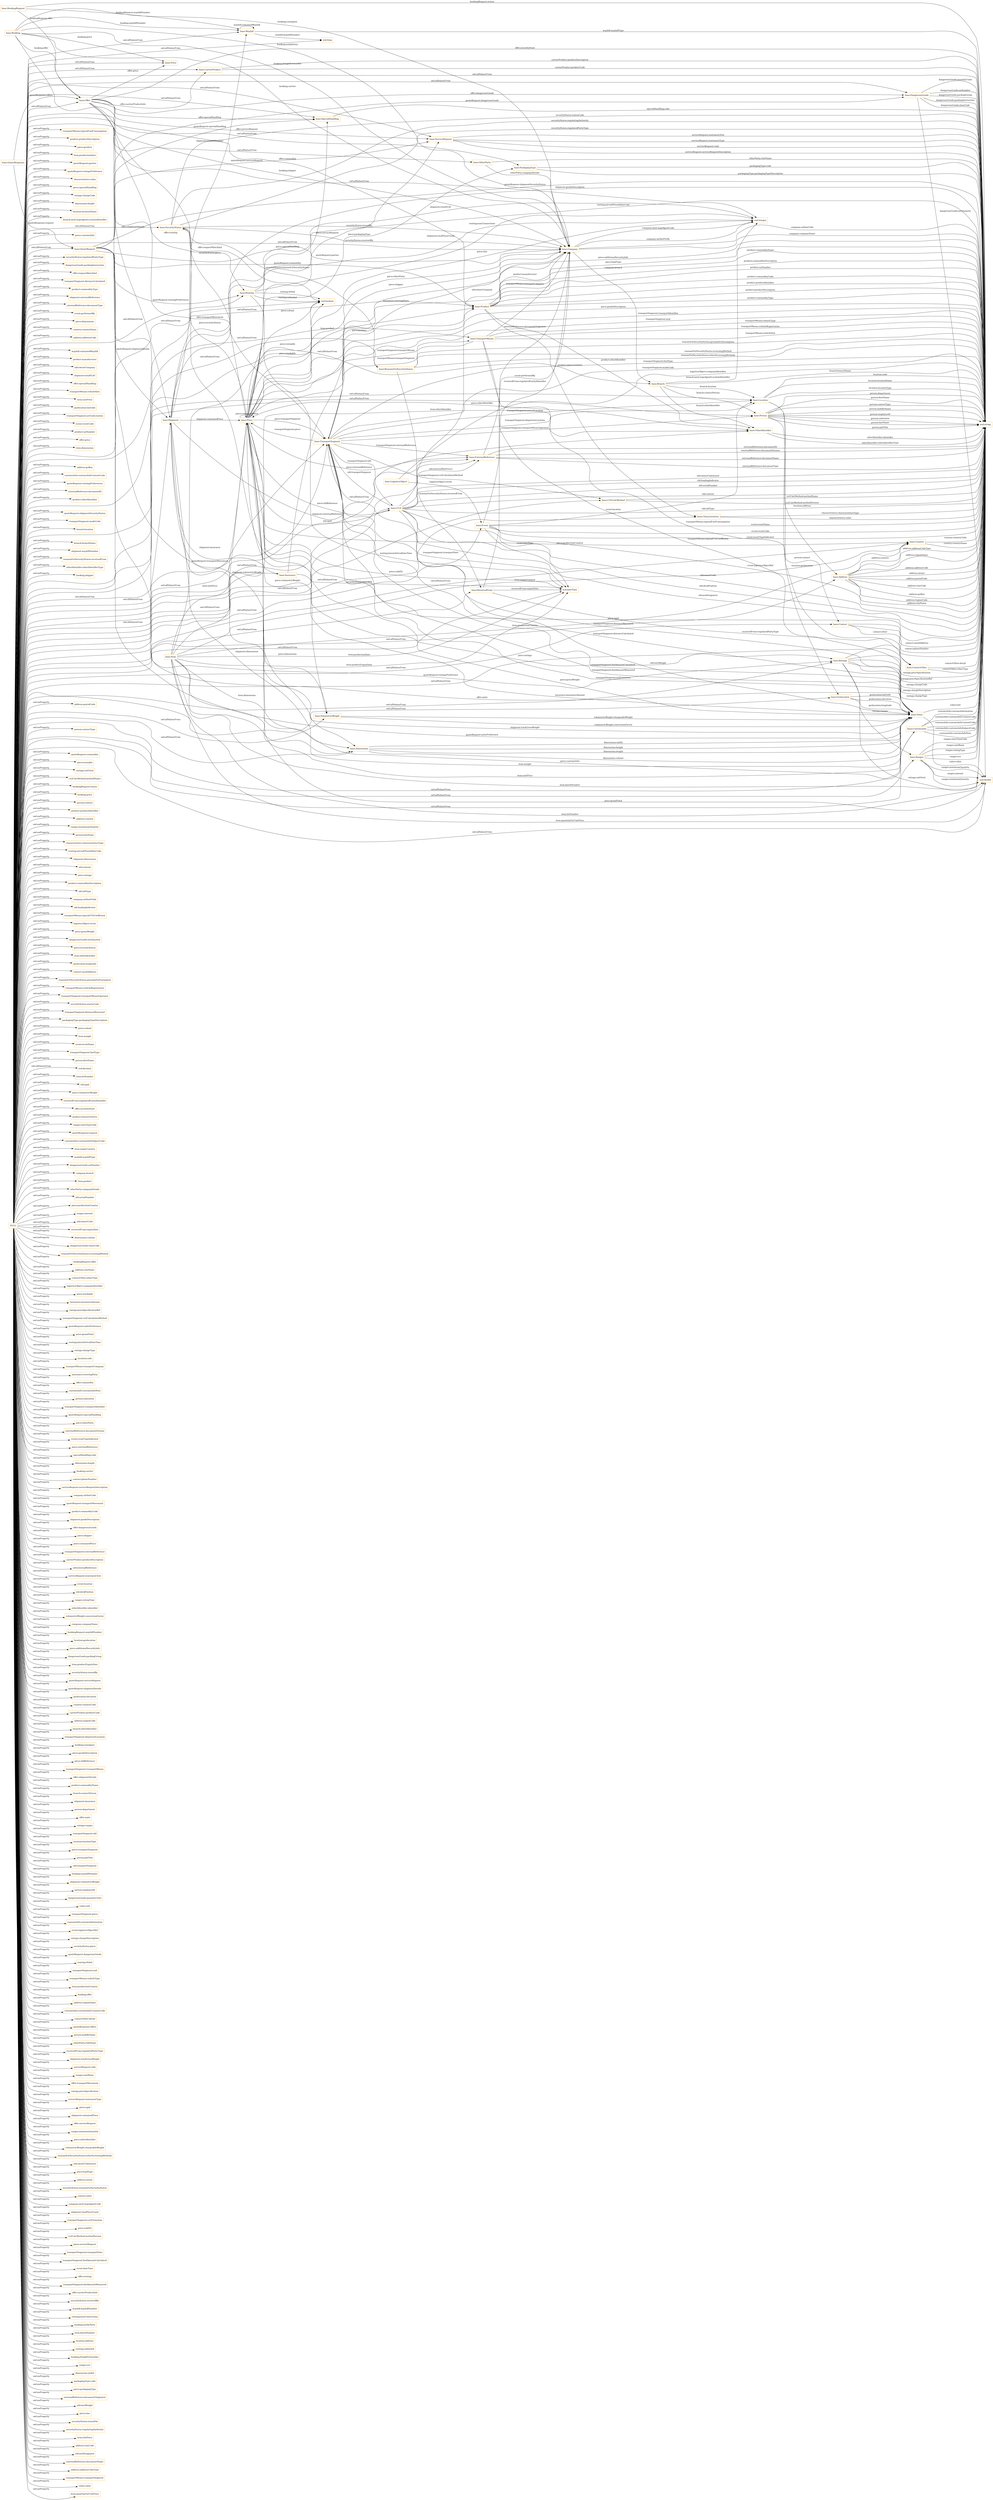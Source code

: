 digraph ar2dtool_diagram { 
rankdir=LR;
size="1501"
node [shape = rectangle, color="orange"]; "base:Waybill" "base:Value" "base:ContactOther" "base:Event" "base:SecurityStatus" "base:TransportMeans" "base:LogisticsObject" "base:QuoteResponse" "base:Dimensions" "base:TransportSegment" "base:Item" "base:PackagingType" "base:Contact" "base:Country" "base:Branch" "base:ExternalReference" "base:CarrierProduct" "base:QuoteRequest" "base:ReasonsForSecurityStatus" "base:CustomsInfo" "base:Routing" "base:Shipment" "base:ServiceRequest" "base:CO2CalcMethod" "base:Offer" "base:Piece" "base:Location" "base:Company" "base:ReceivedFrom" "base:OtherParty" "base:Product" "base:OtherIdentifier" "base:Booking" "base:Characteristics" "base:ULD" "base:Insurance" "base:Person" "base:VolumetricWeight" "base:DangerousGoods" "base:BookingRequest" "base:Ranges" "base:Address" "base:Price" "base:Ratings" "base:SpecialHandling" "base:Geolocation" ; /*classes style*/
	"NULL" -> "base:ContactOther" [ label = "owl:allValuesFrom" ];
	"NULL" -> "quoteRequest:commodity" [ label = "owl:onProperty" ];
	"NULL" -> "piece:turnable" [ label = "owl:onProperty" ];
	"NULL" -> "base:Person" [ label = "owl:allValuesFrom" ];
	"NULL" -> "ratings:subTotal" [ label = "owl:onProperty" ];
	"NULL" -> "co2CalcMethod:methodName" [ label = "owl:onProperty" ];
	"NULL" -> "bookingRequest:status" [ label = "owl:onProperty" ];
	"NULL" -> "base:SecurityStatus" [ label = "owl:allValuesFrom" ];
	"NULL" -> "booking:price" [ label = "owl:onProperty" ];
	"NULL" -> "person:contact" [ label = "owl:onProperty" ];
	"NULL" -> "product:productIdentifier" [ label = "owl:onProperty" ];
	"NULL" -> "address:country" [ label = "owl:onProperty" ];
	"NULL" -> "ranges:maximumQuantity" [ label = "owl:onProperty" ];
	"NULL" -> "person:lastName" [ label = "owl:onProperty" ];
	"NULL" -> "characteristics:characteristicsType" [ label = "owl:onProperty" ];
	"NULL" -> "routing:aircraftPossibilityCode" [ label = "owl:onProperty" ];
	"NULL" -> "shipment:dimensions" [ label = "owl:onProperty" ];
	"NULL" -> "uld:contour" [ label = "owl:onProperty" ];
	"NULL" -> "price:ratings" [ label = "owl:onProperty" ];
	"NULL" -> "product:commodityDescription" [ label = "owl:onProperty" ];
	"NULL" -> "uld:uldType" [ label = "owl:onProperty" ];
	"NULL" -> "company:airlinePrefix" [ label = "owl:onProperty" ];
	"NULL" -> "uld:loadingIndicator" [ label = "owl:onProperty" ];
	"NULL" -> "transportMeans:typicalCO2Coefficient" [ label = "owl:onProperty" ];
	"NULL" -> "logisticsObject:event" [ label = "owl:onProperty" ];
	"NULL" -> "piece:grossWeight" [ label = "owl:onProperty" ];
	"NULL" -> "base:Product" [ label = "owl:allValuesFrom" ];
	"NULL" -> "dangerousGoods:netQuantity" [ label = "owl:onProperty" ];
	"NULL" -> "piece:securityStatus" [ label = "owl:onProperty" ];
	"NULL" -> "item:otherIdentifier" [ label = "owl:onProperty" ];
	"NULL" -> "geolocation:longitude" [ label = "owl:onProperty" ];
	"NULL" -> "contact:emailAddress" [ label = "owl:onProperty" ];
	"NULL" -> "reasonsForSecurityStatus:groundsForExemption" [ label = "owl:onProperty" ];
	"NULL" -> "base:Characteristics" [ label = "owl:allValuesFrom" ];
	"NULL" -> "transportMeans:vehicleRegistration" [ label = "owl:onProperty" ];
	"NULL" -> "base:Piece" [ label = "owl:allValuesFrom" ];
	"NULL" -> "transportSegment:transportMeansOperator" [ label = "owl:onProperty" ];
	"NULL" -> "securityStatus:statusCode" [ label = "owl:onProperty" ];
	"NULL" -> "transportSegment:distanceMeasured" [ label = "owl:onProperty" ];
	"NULL" -> "packagingType:packagingTypeDescription" [ label = "owl:onProperty" ];
	"NULL" -> "piece:coload" [ label = "owl:onProperty" ];
	"NULL" -> "item:weight" [ label = "owl:onProperty" ];
	"NULL" -> "event:eventName" [ label = "owl:onProperty" ];
	"NULL" -> "transportSegment:fuelType" [ label = "owl:onProperty" ];
	"NULL" -> "person:firstName" [ label = "owl:onProperty" ];
	"NULL" -> "xsd:decimal" [ label = "owl:allValuesFrom" ];
	"NULL" -> "item:lotNumber" [ label = "owl:onProperty" ];
	"NULL" -> "base:Event" [ label = "owl:allValuesFrom" ];
	"NULL" -> "uld:upid" [ label = "owl:onProperty" ];
	"NULL" -> "piece:volumetricWeight" [ label = "owl:onProperty" ];
	"NULL" -> "receivedFrom:regulatedEntityIdentifier" [ label = "owl:onProperty" ];
	"NULL" -> "offer:securityState" [ label = "owl:onProperty" ];
	"NULL" -> "product:characteristics" [ label = "owl:onProperty" ];
	"NULL" -> "ranges:rateClassCode" [ label = "owl:onProperty" ];
	"NULL" -> "quoteResponse:request" [ label = "owl:onProperty" ];
	"NULL" -> "customsInfo:customsInfoSubjectCode" [ label = "owl:onProperty" ];
	"NULL" -> "item:targetCountry" [ label = "owl:onProperty" ];
	"NULL" -> "waybill:waybillType" [ label = "owl:onProperty" ];
	"NULL" -> "base:CO2CalcMethod" [ label = "owl:allValuesFrom" ];
	"NULL" -> "dangerousGoods:unNumber" [ label = "owl:onProperty" ];
	"NULL" -> "company:branch" [ label = "owl:onProperty" ];
	"NULL" -> "base:Waybill" [ label = "owl:allValuesFrom" ];
	"NULL" -> "xsd:boolean" [ label = "owl:allValuesFrom" ];
	"NULL" -> "item:product" [ label = "owl:onProperty" ];
	"NULL" -> "base:Country" [ label = "owl:allValuesFrom" ];
	"NULL" -> "base:VolumetricWeight" [ label = "owl:allValuesFrom" ];
	"NULL" -> "otherParty:companyDetails" [ label = "owl:onProperty" ];
	"NULL" -> "uld:serialNumber" [ label = "owl:onProperty" ];
	"NULL" -> "piece:productionCountry" [ label = "owl:onProperty" ];
	"NULL" -> "ranges:amount" [ label = "owl:onProperty" ];
	"NULL" -> "uld:ownerCode" [ label = "owl:onProperty" ];
	"NULL" -> "receivedFrom:expiryDate" [ label = "owl:onProperty" ];
	"NULL" -> "dimensions:volume" [ label = "owl:onProperty" ];
	"NULL" -> "dangerousGoods:classCode" [ label = "owl:onProperty" ];
	"NULL" -> "base:Contact" [ label = "owl:allValuesFrom" ];
	"NULL" -> "reasonsForSecurityStatus:screeningMethod" [ label = "owl:onProperty" ];
	"NULL" -> "bookingRequest:offer" [ label = "owl:onProperty" ];
	"NULL" -> "address:cityName" [ label = "owl:onProperty" ];
	"NULL" -> "contactOther:otherType" [ label = "owl:onProperty" ];
	"NULL" -> "base:QuoteRequest" [ label = "owl:allValuesFrom" ];
	"NULL" -> "logisticsObject:companyIdentifier" [ label = "owl:onProperty" ];
	"NULL" -> "piece:stackable" [ label = "owl:onProperty" ];
	"NULL" -> "insurance:insuranceAmount" [ label = "owl:onProperty" ];
	"NULL" -> "ratings:priceSpecificationRef" [ label = "owl:onProperty" ];
	"NULL" -> "base:Geolocation" [ label = "owl:allValuesFrom" ];
	"NULL" -> "transportSegment:co2CalculationMethod" [ label = "owl:onProperty" ];
	"NULL" -> "xsd:double" [ label = "owl:allValuesFrom" ];
	"NULL" -> "quoteRequest:unitsPreference" [ label = "owl:onProperty" ];
	"NULL" -> "base:Address" [ label = "owl:allValuesFrom" ];
	"NULL" -> "price:grandTotal" [ label = "owl:onProperty" ];
	"NULL" -> "routing:latestArrivalDateTime" [ label = "owl:onProperty" ];
	"NULL" -> "ratings:chargeType" [ label = "owl:onProperty" ];
	"NULL" -> "location:code" [ label = "owl:onProperty" ];
	"NULL" -> "transportMeans:transportCompany" [ label = "owl:onProperty" ];
	"NULL" -> "insurance:coveringParty" [ label = "owl:onProperty" ];
	"NULL" -> "offer:commodity" [ label = "owl:onProperty" ];
	"NULL" -> "customsInfo:customsInfoNote" [ label = "owl:onProperty" ];
	"NULL" -> "person:salutation" [ label = "owl:onProperty" ];
	"NULL" -> "transportSegment:transportIdentifier" [ label = "owl:onProperty" ];
	"NULL" -> "quoteRequest:specialHandling" [ label = "owl:onProperty" ];
	"NULL" -> "base:ULD" [ label = "owl:allValuesFrom" ];
	"NULL" -> "piece:otherParty" [ label = "owl:onProperty" ];
	"NULL" -> "externalReference:documentVersion" [ label = "owl:onProperty" ];
	"NULL" -> "event:eventTypeIndicator" [ label = "owl:onProperty" ];
	"NULL" -> "piece:externalReference" [ label = "owl:onProperty" ];
	"NULL" -> "specialHandling:code" [ label = "owl:onProperty" ];
	"NULL" -> "dimensions:length" [ label = "owl:onProperty" ];
	"NULL" -> "base:OtherIdentifier" [ label = "owl:allValuesFrom" ];
	"NULL" -> "booking:carrier" [ label = "owl:onProperty" ];
	"NULL" -> "contact:phoneNumber" [ label = "owl:onProperty" ];
	"NULL" -> "serviceRequest:serviceRequestDescription" [ label = "owl:onProperty" ];
	"NULL" -> "company:airlineCode" [ label = "owl:onProperty" ];
	"NULL" -> "quoteRequest:transportMovement" [ label = "owl:onProperty" ];
	"NULL" -> "product:commodityCode" [ label = "owl:onProperty" ];
	"NULL" -> "shipment:goodsDescription" [ label = "owl:onProperty" ];
	"NULL" -> "offer:dangerousGoods" [ label = "owl:onProperty" ];
	"NULL" -> "piece:shipper" [ label = "owl:onProperty" ];
	"NULL" -> "piece:containedPiece" [ label = "owl:onProperty" ];
	"NULL" -> "transportSegment:externalReference" [ label = "owl:onProperty" ];
	"NULL" -> "carrierProduct:productDescription" [ label = "owl:onProperty" ];
	"NULL" -> "uld:externalReference" [ label = "owl:onProperty" ];
	"NULL" -> "serviceRequest:statementText" [ label = "owl:onProperty" ];
	"NULL" -> "event:location" [ label = "owl:onProperty" ];
	"NULL" -> "uld:deckPosition" [ label = "owl:onProperty" ];
	"NULL" -> "ranges:ratingType" [ label = "owl:onProperty" ];
	"NULL" -> "otherIdentifier:identifier" [ label = "owl:onProperty" ];
	"NULL" -> "base:TransportMeans" [ label = "owl:allValuesFrom" ];
	"NULL" -> "volumetricWeight:conversionFactor" [ label = "owl:onProperty" ];
	"NULL" -> "company:companyName" [ label = "owl:onProperty" ];
	"NULL" -> "bookingRequest:waybillNumber" [ label = "owl:onProperty" ];
	"NULL" -> "location:geolocation" [ label = "owl:onProperty" ];
	"NULL" -> "base:SpecialHandling" [ label = "owl:allValuesFrom" ];
	"NULL" -> "piece:additionalSecurityInfo" [ label = "owl:onProperty" ];
	"NULL" -> "dangerousGoods:packingGroup" [ label = "owl:onProperty" ];
	"NULL" -> "item:productExpiryDate" [ label = "owl:onProperty" ];
	"NULL" -> "securityStatus:issuedBy" [ label = "owl:onProperty" ];
	"NULL" -> "base:ServiceRequest" [ label = "owl:allValuesFrom" ];
	"NULL" -> "quoteRequest:serviceRequest" [ label = "owl:onProperty" ];
	"NULL" -> "quoteRequest:shipmentDetails" [ label = "owl:onProperty" ];
	"NULL" -> "geolocation:elevation" [ label = "owl:onProperty" ];
	"NULL" -> "country:countryCode" [ label = "owl:onProperty" ];
	"NULL" -> "carrierProduct:productCode" [ label = "owl:onProperty" ];
	"NULL" -> "address:regionCode" [ label = "owl:onProperty" ];
	"NULL" -> "branch:otherIdentifier" [ label = "owl:onProperty" ];
	"NULL" -> "transportSegment:departureLocation" [ label = "owl:onProperty" ];
	"NULL" -> "booking:consignee" [ label = "owl:onProperty" ];
	"NULL" -> "piece:goodsDescription" [ label = "owl:onProperty" ];
	"NULL" -> "piece:uldReference" [ label = "owl:onProperty" ];
	"NULL" -> "transportSegment:transportMeans" [ label = "owl:onProperty" ];
	"NULL" -> "offer:shipmentDetails" [ label = "owl:onProperty" ];
	"NULL" -> "product:commodityName" [ label = "owl:onProperty" ];
	"NULL" -> "branch:contactPerson" [ label = "owl:onProperty" ];
	"NULL" -> "shipment:insurance" [ label = "owl:onProperty" ];
	"NULL" -> "person:department" [ label = "owl:onProperty" ];
	"NULL" -> "offer:units" [ label = "owl:onProperty" ];
	"NULL" -> "base:ExternalReference" [ label = "owl:allValuesFrom" ];
	"NULL" -> "ratings:ranges" [ label = "owl:onProperty" ];
	"NULL" -> "transportSegment:uld" [ label = "owl:onProperty" ];
	"NULL" -> "base:Ranges" [ label = "owl:allValuesFrom" ];
	"NULL" -> "location:locationType" [ label = "owl:onProperty" ];
	"NULL" -> "piece:transportSegment" [ label = "owl:onProperty" ];
	"NULL" -> "person:jobTitle" [ label = "owl:onProperty" ];
	"NULL" -> "uld:transportSegment" [ label = "owl:onProperty" ];
	"NULL" -> "base:Branch" [ label = "owl:allValuesFrom" ];
	"NULL" -> "booking:waybillNumber" [ label = "owl:onProperty" ];
	"NULL" -> "shipment:volumetricWeight" [ label = "owl:onProperty" ];
	"NULL" -> "person:employeeId" [ label = "owl:onProperty" ];
	"NULL" -> "dangerousGoods:quantityUnits" [ label = "owl:onProperty" ];
	"NULL" -> "value:unit" [ label = "owl:onProperty" ];
	"NULL" -> "transportSegment:piece" [ label = "owl:onProperty" ];
	"NULL" -> "customsInfo:customsInformation" [ label = "owl:onProperty" ];
	"NULL" -> "event:logisticsObjectRef" [ label = "owl:onProperty" ];
	"NULL" -> "ratings:chargeDescription" [ label = "owl:onProperty" ];
	"NULL" -> "base:Dimensions" [ label = "owl:allValuesFrom" ];
	"NULL" -> "securityStatus:piece" [ label = "owl:onProperty" ];
	"NULL" -> "quoteRequest:dangerousGoods" [ label = "owl:onProperty" ];
	"NULL" -> "routing:rfsInd" [ label = "owl:onProperty" ];
	"NULL" -> "base:CustomsInfo" [ label = "owl:allValuesFrom" ];
	"NULL" -> "transportSegment:seal" [ label = "owl:onProperty" ];
	"NULL" -> "transportMeans:vehicleType" [ label = "owl:onProperty" ];
	"NULL" -> "item:productionCountry" [ label = "owl:onProperty" ];
	"NULL" -> "booking:offer" [ label = "owl:onProperty" ];
	"NULL" -> "base:Price" [ label = "owl:allValuesFrom" ];
	"NULL" -> "address:regionName" [ label = "owl:onProperty" ];
	"NULL" -> "customsInfo:customsInfoCountryCode" [ label = "owl:onProperty" ];
	"NULL" -> "contactOther:detail" [ label = "owl:onProperty" ];
	"NULL" -> "quoteResponse:offers" [ label = "owl:onProperty" ];
	"NULL" -> "person:middleName" [ label = "owl:onProperty" ];
	"NULL" -> "otherParty:roleName" [ label = "owl:onProperty" ];
	"NULL" -> "receivedFrom:regulatedPartyType" [ label = "owl:onProperty" ];
	"NULL" -> "shipment:totalGrossWeight" [ label = "owl:onProperty" ];
	"NULL" -> "serviceRequest:code" [ label = "owl:onProperty" ];
	"NULL" -> "ranges:unitBasis" [ label = "owl:onProperty" ];
	"NULL" -> "offer:transportMovement" [ label = "owl:onProperty" ];
	"NULL" -> "base:DangerousGoods" [ label = "owl:allValuesFrom" ];
	"NULL" -> "ratings:priceSpecification" [ label = "owl:onProperty" ];
	"NULL" -> "serviceRequest:statementType" [ label = "owl:onProperty" ];
	"NULL" -> "piece:upid" [ label = "owl:onProperty" ];
	"NULL" -> "shipment:containedPiece" [ label = "owl:onProperty" ];
	"NULL" -> "offer:serviceRequest" [ label = "owl:onProperty" ];
	"NULL" -> "ranges:minimumQuantity" [ label = "owl:onProperty" ];
	"NULL" -> "piece:otherIdentifier" [ label = "owl:onProperty" ];
	"NULL" -> "volumetricWeight:chargeableWeight" [ label = "owl:onProperty" ];
	"NULL" -> "reasonsForSecurityStatus:otherScreeningMethods" [ label = "owl:onProperty" ];
	"NULL" -> "uld:ownerCodeIssuer" [ label = "owl:onProperty" ];
	"NULL" -> "piece:loadType" [ label = "owl:onProperty" ];
	"NULL" -> "address:street" [ label = "owl:onProperty" ];
	"NULL" -> "securityStatus:reasonsForSecurityStatus" [ label = "owl:onProperty" ];
	"NULL" -> "contact:other" [ label = "owl:onProperty" ];
	"NULL" -> "company:iataCargoAgentCode" [ label = "owl:onProperty" ];
	"NULL" -> "shipment:totalPieceCount" [ label = "owl:onProperty" ];
	"NULL" -> "transportSegment:co2Emissions" [ label = "owl:onProperty" ];
	"NULL" -> "base:ReceivedFrom" [ label = "owl:allValuesFrom" ];
	"NULL" -> "base:TransportSegment" [ label = "owl:allValuesFrom" ];
	"NULL" -> "price:validTo" [ label = "owl:onProperty" ];
	"NULL" -> "co2CalcMethod:methodVersion" [ label = "owl:onProperty" ];
	"NULL" -> "base:OtherParty" [ label = "owl:allValuesFrom" ];
	"NULL" -> "piece:serviceRequest" [ label = "owl:onProperty" ];
	"NULL" -> "transportSegment:transportDate" [ label = "owl:onProperty" ];
	"NULL" -> "base:Routing" [ label = "owl:allValuesFrom" ];
	"NULL" -> "transportSegment:fuelAmountCalculated" [ label = "owl:onProperty" ];
	"NULL" -> "event:dateTime" [ label = "owl:onProperty" ];
	"NULL" -> "offer:routing" [ label = "owl:onProperty" ];
	"NULL" -> "transportSegment:fuelAmountMeasured" [ label = "owl:onProperty" ];
	"NULL" -> "offer:carrierProductInfo" [ label = "owl:onProperty" ];
	"NULL" -> "securityStatus:receivedBy" [ label = "owl:onProperty" ];
	"NULL" -> "waybill:waybillNumber" [ label = "owl:onProperty" ];
	"NULL" -> "xsd:integer" [ label = "owl:allValuesFrom" ];
	"NULL" -> "routing:maxConnections" [ label = "owl:onProperty" ];
	"NULL" -> "booking:notifyParty" [ label = "owl:onProperty" ];
	"NULL" -> "item:batchNumber" [ label = "owl:onProperty" ];
	"NULL" -> "location:address" [ label = "owl:onProperty" ];
	"NULL" -> "routing:onlineInd" [ label = "owl:onProperty" ];
	"NULL" -> "booking:freightForwarder" [ label = "owl:onProperty" ];
	"NULL" -> "ranges:scr" [ label = "owl:onProperty" ];
	"NULL" -> "dimensions:width" [ label = "owl:onProperty" ];
	"NULL" -> "packagingType:code" [ label = "owl:onProperty" ];
	"NULL" -> "piece:packagingType" [ label = "owl:onProperty" ];
	"NULL" -> "externalReference:documentOriginator" [ label = "owl:onProperty" ];
	"NULL" -> "uld:tareWeight" [ label = "owl:onProperty" ];
	"NULL" -> "piece:slac" [ label = "owl:onProperty" ];
	"NULL" -> "securityStatus:issuedOn" [ label = "owl:onProperty" ];
	"NULL" -> "securityStatus:regulatingAuthority" [ label = "owl:onProperty" ];
	"NULL" -> "item:isInPiece" [ label = "owl:onProperty" ];
	"NULL" -> "address:cityCode" [ label = "owl:onProperty" ];
	"NULL" -> "base:Location" [ label = "owl:allValuesFrom" ];
	"NULL" -> "xsd:dateTime" [ label = "owl:allValuesFrom" ];
	"NULL" -> "uld:ataDesignator" [ label = "owl:onProperty" ];
	"NULL" -> "externalReference:documentName" [ label = "owl:onProperty" ];
	"NULL" -> "address:addressCodeType" [ label = "owl:onProperty" ];
	"NULL" -> "transportMeans:transportSegment" [ label = "owl:onProperty" ];
	"NULL" -> "base:Insurance" [ label = "owl:allValuesFrom" ];
	"NULL" -> "base:Shipment" [ label = "owl:allValuesFrom" ];
	"NULL" -> "value:value" [ label = "owl:onProperty" ];
	"NULL" -> "item:quantityForUnitPrice" [ label = "owl:onProperty" ];
	"NULL" -> "transportMeans:typicalFuelConsumption" [ label = "owl:onProperty" ];
	"NULL" -> "product:productDescription" [ label = "owl:onProperty" ];
	"NULL" -> "piece:product" [ label = "owl:onProperty" ];
	"NULL" -> "item:productionDate" [ label = "owl:onProperty" ];
	"NULL" -> "quoteRequest:parties" [ label = "owl:onProperty" ];
	"NULL" -> "base:ReasonsForSecurityStatus" [ label = "owl:allValuesFrom" ];
	"NULL" -> "quoteRequest:ratingsPreference" [ label = "owl:onProperty" ];
	"NULL" -> "characteristics:value" [ label = "owl:onProperty" ];
	"NULL" -> "piece:specialHandling" [ label = "owl:onProperty" ];
	"NULL" -> "ratings:chargeCode" [ label = "owl:onProperty" ];
	"NULL" -> "dimensions:height" [ label = "owl:onProperty" ];
	"NULL" -> "location:locationName" [ label = "owl:onProperty" ];
	"NULL" -> "branch:iataCargoAgentLocationIdentifier" [ label = "owl:onProperty" ];
	"NULL" -> "piece:customsInfo" [ label = "owl:onProperty" ];
	"NULL" -> "securityStatus:regulatedPartyType" [ label = "owl:onProperty" ];
	"NULL" -> "dangerousGoods:packingInstruction" [ label = "owl:onProperty" ];
	"NULL" -> "offer:requestMatchInd" [ label = "owl:onProperty" ];
	"NULL" -> "transportSegment:distanceCalculated" [ label = "owl:onProperty" ];
	"NULL" -> "product:commodityType" [ label = "owl:onProperty" ];
	"NULL" -> "shipment:externalReference" [ label = "owl:onProperty" ];
	"NULL" -> "externalReference:documentType" [ label = "owl:onProperty" ];
	"NULL" -> "event:performedBy" [ label = "owl:onProperty" ];
	"NULL" -> "piece:dimensions" [ label = "owl:onProperty" ];
	"NULL" -> "country:countryName" [ label = "owl:onProperty" ];
	"NULL" -> "address:addressCode" [ label = "owl:onProperty" ];
	"NULL" -> "waybill:containedWaybill" [ label = "owl:onProperty" ];
	"NULL" -> "product:manufacturer" [ label = "owl:onProperty" ];
	"NULL" -> "uld:ownerCompany" [ label = "owl:onProperty" ];
	"NULL" -> "shipment:totalSLAC" [ label = "owl:onProperty" ];
	"NULL" -> "offer:specialHandling" [ label = "owl:onProperty" ];
	"NULL" -> "transportMeans:vehicleSize" [ label = "owl:onProperty" ];
	"NULL" -> "item:unitPrice" [ label = "owl:onProperty" ];
	"NULL" -> "base:PackagingType" [ label = "owl:allValuesFrom" ];
	"NULL" -> "base:Company" [ label = "owl:allValuesFrom" ];
	"NULL" -> "geolocation:latitude" [ label = "owl:onProperty" ];
	"NULL" -> "transportSegment:arrivalLocation" [ label = "owl:onProperty" ];
	"NULL" -> "event:eventCode" [ label = "owl:onProperty" ];
	"NULL" -> "product:unNumber" [ label = "owl:onProperty" ];
	"NULL" -> "offer:price" [ label = "owl:onProperty" ];
	"NULL" -> "base:Value" [ label = "owl:allValuesFrom" ];
	"NULL" -> "item:dimensions" [ label = "owl:onProperty" ];
	"NULL" -> "address:poBox" [ label = "owl:onProperty" ];
	"NULL" -> "xsd:long" [ label = "owl:allValuesFrom" ];
	"NULL" -> "branch:location" [ label = "owl:onProperty" ];
	"NULL" -> "base:Offer" [ label = "owl:allValuesFrom" ];
	"NULL" -> "customsInfo:customsInfoContentCode" [ label = "owl:onProperty" ];
	"NULL" -> "quoteRequest:routingPreferences" [ label = "owl:onProperty" ];
	"NULL" -> "externalReference:documentID" [ label = "owl:onProperty" ];
	"NULL" -> "base:Ratings" [ label = "owl:allValuesFrom" ];
	"NULL" -> "product:otherIdentifier" [ label = "owl:onProperty" ];
	"NULL" -> "xsd:string" [ label = "owl:allValuesFrom" ];
	"NULL" -> "quoteRequest:shipmentSecurityStatus" [ label = "owl:onProperty" ];
	"NULL" -> "transportSegment:modeCode" [ label = "owl:onProperty" ];
	"NULL" -> "branch:branchName" [ label = "owl:onProperty" ];
	"NULL" -> "shipment:waybillNumber" [ label = "owl:onProperty" ];
	"NULL" -> "reasonsForSecurityStatus:receivedFrom" [ label = "owl:onProperty" ];
	"NULL" -> "otherIdentifier:otherIdentifierType" [ label = "owl:onProperty" ];
	"NULL" -> "base:CarrierProduct" [ label = "owl:allValuesFrom" ];
	"NULL" -> "booking:shipper" [ label = "owl:onProperty" ];
	"NULL" -> "address:postalCode" [ label = "owl:onProperty" ];
	"NULL" -> "person:contactType" [ label = "owl:onProperty" ];
	"base:ExternalReference" -> "xsd:string" [ label = "externalReference:documentType" ];
	"base:Location" -> "base:Address" [ label = "location:address" ];
	"base:Item" -> "xsd:string" [ label = "item:batchNumber" ];
	"base:Dimensions" -> "base:Value" [ label = "dimensions:length" ];
	"base:Booking" -> "base:Price" [ label = "booking:price" ];
	"base:QuoteRequest" -> "base:SpecialHandling" [ label = "quoteRequest:specialHandling" ];
	"base:SecurityStatus" -> "base:Company" [ label = "securityStatus:issuedBy" ];
	"base:PackagingType" -> "xsd:string" [ label = "packagingType:code" ];
	"base:Event" -> "base:Location" [ label = "event:location" ];
	"base:Event" -> "xsd:string" [ label = "event:eventCode" ];
	"base:Offer" -> "base:Value" [ label = "offer:units" ];
	"base:QuoteRequest" -> "base:DangerousGoods" [ label = "quoteRequest:dangerousGoods" ];
	"base:Piece" -> "base:Country" [ label = "piece:productionCountry" ];
	"base:QuoteRequest" -> "base:Product" [ label = "quoteRequest:commodity" ];
	"base:Offer" -> "base:Routing" [ label = "offer:routing" ];
	"base:Routing" -> "xsd:boolean" [ label = "routing:onlineInd" ];
	"base:Address" -> "xsd:string" [ label = "address:regionName" ];
	"base:Booking" -> "base:Company" [ label = "booking:notifyParty" ];
	"base:ReasonsForSecurityStatus" -> "xsd:string" [ label = "reasonsForSecurityStatus:screeningMethod" ];
	"base:Event" -> "base:Company" [ label = "event:performedBy" ];
	"base:TransportSegment" -> "base:Piece" [ label = "transportSegment:piece" ];
	"base:ExternalReference" -> "xsd:string" [ label = "externalReference:documentID" ];
	"base:TransportSegment" -> "base:Value" [ label = "transportSegment:fuelAmountCalculated" ];
	"base:CO2CalcMethod" -> "xsd:string" [ label = "co2CalcMethod:methodVersion" ];
	"base:Country" -> "xsd:string" [ label = "country:countryName" ];
	"base:QuoteRequest" -> "base:Value" [ label = "quoteRequest:unitsPreference" ];
	"base:Piece" -> "base:ULD" [ label = "piece:uldReference" ];
	"base:Ranges" -> "xsd:double" [ label = "ranges:maximumQuantity" ];
	"base:Piece" -> "base:Company" [ label = "piece:shipper" ];
	"base:Piece" -> "base:Ratings" [ label = "price:ratings" ];
	"base:ULD" -> "base:Value" [ label = "uld:tareWeight" ];
	"base:Piece" -> "base:TransportSegment" [ label = "piece:transportSegment" ];
	"base:OtherIdentifier" -> "xsd:string" [ label = "otherIdentifier:identifier" ];
	"base:Shipment" -> "base:Insurance" [ label = "shipment:insurance" ];
	"base:Offer" -> "base:TransportSegment" [ label = "offer:transportMovement" ];
	"base:Booking" -> "base:Waybill" [ label = "booking:waybillNumber" ];
	"base:CustomsInfo" -> "xsd:string" [ label = "customsInfo:customsInfoNote" ];
	"base:Piece" -> "base:SecurityStatus" [ label = "piece:securityStatus" ];
	"base:Address" -> "xsd:string" [ label = "address:addressCode" ];
	"base:ULD" -> "xsd:string" [ label = "uld:loadingIndicator" ];
	"base:Geolocation" -> "base:Value" [ label = "geolocation:elevation" ];
	"base:Event" -> "xsd:dateTime" [ label = "event:dateTime" ];
	"base:Piece" -> "xsd:string" [ label = "piece:upid" ];
	"base:TransportSegment" -> "xsd:string" [ label = "transportSegment:modeCode" ];
	"base:ULD" -> "xsd:string" [ label = "uld:serialNumber" ];
	"base:Piece" -> "xsd:double" [ label = "price:grandTotal" ];
	"base:Item" -> "xsd:string" [ label = "item:lotNumber" ];
	"base:ULD" -> "xsd:string" [ label = "uld:uldType" ];
	"base:ReceivedFrom" -> "xsd:string" [ label = "receivedFrom:regulatedPartyType" ];
	"base:SecurityStatus" -> "xsd:string" [ label = "securityStatus:statusCode" ];
	"base:ContactOther" -> "xsd:string" [ label = "contactOther:otherType" ];
	"base:Product" -> "xsd:string" [ label = "product:commodityName" ];
	"base:SecurityStatus" -> "xsd:string" [ label = "securityStatus:regulatingAuthority" ];
	"base:TransportSegment" -> "xsd:dateTime" [ label = "transportSegment:transportDate" ];
	"base:DangerousGoods" -> "xsd:string" [ label = "dangerousGoods:classCode" ];
	"base:Person" -> "xsd:string" [ label = "person:contactType" ];
	"base:SecurityStatus" -> "base:ReasonsForSecurityStatus" [ label = "securityStatus:reasonsForSecurityStatus" ];
	"base:ULD" -> "xsd:string" [ label = "uld:contour" ];
	"base:QuoteRequest" -> "base:Shipment" [ label = "quoteRequest:shipmentDetails" ];
	"base:QuoteResponse" -> "base:Offer" [ label = "quoteResponse:offers" ];
	"base:Piece" -> "base:SpecialHandling" [ label = "piece:specialHandling" ];
	"base:Offer" -> "base:CarrierProduct" [ label = "offer:carrierProductInfo" ];
	"base:CarrierProduct" -> "xsd:string" [ label = "carrierProduct:productDescription" ];
	"base:ServiceRequest" -> "xsd:string" [ label = "serviceRequest:statementText" ];
	"base:Item" -> "base:Value" [ label = "item:unitPrice" ];
	"base:Product" -> "xsd:string" [ label = "product:commodityDescription" ];
	"base:Characteristics" -> "xsd:string" [ label = "characteristics:value" ];
	"base:Address" -> "xsd:string" [ label = "address:street" ];
	"base:ServiceRequest" -> "xsd:string" [ label = "serviceRequest:statementType" ];
	"base:Product" -> "xsd:string" [ label = "product:unNumber" ];
	"base:Address" -> "base:Country" [ label = "address:country" ];
	"base:TransportSegment" -> "base:Person" [ label = "transportSegment:transportMeansOperator" ];
	"base:TransportSegment" -> "base:ExternalReference" [ label = "transportSegment:externalReference" ];
	"base:Person" -> "xsd:string" [ label = "person:middleName" ];
	"base:Value" -> "xsd:double" [ label = "value:value" ];
	"base:Waybill" -> "base:Waybill" [ label = "waybill:containedWaybill" ];
	"base:Contact" -> "xsd:string" [ label = "contact:emailAddress" ];
	"base:Company" -> "xsd:integer" [ label = "company:airlinePrefix" ];
	"base:Item" -> "base:Value" [ label = "item:weight" ];
	"base:Piece" -> "base:ExternalReference" [ label = "piece:externalReference" ];
	"base:Insurance" -> "base:Value" [ label = "insurance:insuranceAmount" ];
	"base:CustomsInfo" -> "xsd:string" [ label = "customsInfo:customsInformation" ];
	"base:ReasonsForSecurityStatus" -> "xsd:string" [ label = "reasonsForSecurityStatus:otherScreeningMethods" ];
	"base:ExternalReference" -> "xsd:string" [ label = "externalReference:documentVersion" ];
	"base:Piece" -> "base:Dimensions" [ label = "piece:dimensions" ];
	"base:LogisticsObject" -> "base:Event" [ label = "logisticsObject:event" ];
	"base:ULD" -> "xsd:string" [ label = "uld:ownerCode" ];
	"base:Person" -> "xsd:string" [ label = "person:employeeId" ];
	"base:BookingRequest" -> "base:Waybill" [ label = "bookingRequest:waybillNumber" ];
	"base:Person" -> "base:Contact" [ label = "person:contact" ];
	"base:DangerousGoods" -> "xsd:string" [ label = "dangerousGoods:quantityUnits" ];
	"base:Ratings" -> "xsd:string" [ label = "ratings:priceSpecification" ];
	"base:Piece" -> "base:Piece" [ label = "piece:containedPiece" ];
	"base:Booking" -> "base:Company" [ label = "booking:carrier" ];
	"base:QuoteRequest" -> "base:TransportSegment" [ label = "quoteRequest:transportMovement" ];
	"base:Piece" -> "base:Value" [ label = "piece:grossWeight" ];
	"base:Shipment" -> "base:Value" [ label = "shipment:totalGrossWeight" ];
	"base:Product" -> "xsd:string" [ label = "product:commodityCode" ];
	"base:Routing" -> "xsd:boolean" [ label = "routing:rfsInd" ];
	"base:Ranges" -> "xsd:double" [ label = "ranges:amount" ];
	"base:Offer" -> "base:Shipment" [ label = "offer:shipmentDetails" ];
	"base:VolumetricWeight" -> "base:Value" [ label = "volumetricWeight:chargeableWeight" ];
	"base:CustomsInfo" -> "xsd:string" [ label = "customsInfo:customsInfoCountryCode" ];
	"base:ExternalReference" -> "xsd:string" [ label = "externalReference:documentName" ];
	"base:Offer" -> "base:ServiceRequest" [ label = "offer:serviceRequest" ];
	"base:DangerousGoods" -> "xsd:string" [ label = "dangerousGoods:unNumber" ];
	"base:ContactOther" -> "xsd:string" [ label = "contactOther:detail" ];
	"base:Routing" -> "xsd:dateTime" [ label = "routing:latestArrivalDateTime" ];
	"base:TransportMeans" -> "xsd:string" [ label = "transportMeans:vehicleType" ];
	"base:BookingRequest" -> "xsd:string" [ label = "bookingRequest:status" ];
	"base:Person" -> "xsd:string" [ label = "person:salutation" ];
	"base:Shipment" -> "base:Waybill" [ label = "shipment:waybillNumber" ];
	"base:CustomsInfo" -> "xsd:string" [ label = "customsInfo:customsInfoContentCode" ];
	"base:Item" -> "base:OtherIdentifier" [ label = "item:otherIdentifier" ];
	"base:Dimensions" -> "base:Value" [ label = "dimensions:volume" ];
	"base:TransportSegment" -> "base:TransportMeans" [ label = "transportSegment:transportMeans" ];
	"base:ExternalReference" -> "base:Company" [ label = "externalReference:documentOriginator" ];
	"base:OtherParty" -> "base:Company" [ label = "otherParty:companyDetails" ];
	"base:Piece" -> "xsd:boolean" [ label = "piece:coload" ];
	"base:Piece" -> "xsd:string" [ label = "piece:additionalSecurityInfo" ];
	"base:LogisticsObject" -> "xsd:string" [ label = "logisticsObject:companyIdentifier" ];
	"base:DangerousGoods" -> "xsd:double" [ label = "dangerousGoods:netQuantity" ];
	"base:Piece" -> "xsd:dateTime" [ label = "price:validTo" ];
	"base:Branch" -> "base:OtherIdentifier" [ label = "branch:otherIdentifier" ];
	"base:Location" -> "xsd:string" [ label = "location:code" ];
	"base:Ratings" -> "xsd:double" [ label = "ratings:subTotal" ];
	"base:ULD" -> "xsd:string" [ label = "uld:deckPosition" ];
	"base:Contact" -> "base:ContactOther" [ label = "contact:other" ];
	"base:Product" -> "xsd:string" [ label = "product:productIdentifier" ];
	"base:TransportSegment" -> "base:Value" [ label = "transportSegment:fuelAmountMeasured" ];
	"base:TransportSegment" -> "base:Value" [ label = "transportSegment:co2Emissions" ];
	"base:QuoteResponse" -> "base:QuoteRequest" [ label = "quoteResponse:request" ];
	"base:Booking" -> "base:Company" [ label = "booking:shipper" ];
	"base:TransportMeans" -> "xsd:string" [ label = "transportMeans:vehicleRegistration" ];
	"base:ServiceRequest" -> "xsd:string" [ label = "serviceRequest:code" ];
	"base:Company" -> "base:Branch" [ label = "company:branch" ];
	"base:TransportSegment" -> "base:ULD" [ label = "transportSegment:uld" ];
	"base:Characteristics" -> "xsd:string" [ label = "characteristics:characteristicsType" ];
	"base:SecurityStatus" -> "base:Company" [ label = "securityStatus:receivedBy" ];
	"base:Routing" -> "xsd:integer" [ label = "routing:maxConnections" ];
	"base:Ratings" -> "xsd:string" [ label = "ratings:priceSpecificationRef" ];
	"base:Item" -> "base:Country" [ label = "item:productionCountry" ];
	"base:Offer" -> "base:Product" [ label = "offer:commodity" ];
	"base:Shipment" -> "base:VolumetricWeight" [ label = "shipment:volumetricWeight" ];
	"base:Item" -> "xsd:dateTime" [ label = "item:productExpiryDate" ];
	"base:Address" -> "xsd:string" [ label = "address:postalCode" ];
	"base:Piece" -> "base:ServiceRequest" [ label = "piece:serviceRequest" ];
	"base:ULD" -> "xsd:string" [ label = "uld:ataDesignator" ];
	"base:DangerousGoods" -> "xsd:string" [ label = "dangerousGoods:packingGroup" ];
	"base:Ranges" -> "xsd:string" [ label = "ranges:ratingType" ];
	"base:BookingRequest" -> "base:Offer" [ label = "bookingRequest:offer" ];
	"base:ReceivedFrom" -> "base:Company" [ label = "receivedFrom:regulatedEntityIdentifier" ];
	"base:Shipment" -> "xsd:string" [ label = "shipment:goodsDescription" ];
	"base:Product" -> "base:Company" [ label = "product:manufacturer" ];
	"base:QuoteRequest" -> "xsd:string" [ label = "quoteRequest:shipmentSecurityStatus" ];
	"base:Address" -> "xsd:string" [ label = "address:cityCode" ];
	"base:Piece" -> "base:VolumetricWeight" [ label = "piece:volumetricWeight" ];
	"base:Company" -> "xsd:string" [ label = "company:airlineCode" ];
	"base:Address" -> "xsd:string" [ label = "address:poBox" ];
	"base:Branch" -> "xsd:integer" [ label = "branch:iataCargoAgentLocationIdentifier" ];
	"base:Piece" -> "base:CustomsInfo" [ label = "piece:customsInfo" ];
	"base:TransportMeans" -> "xsd:string" [ label = "transportMeans:vehicleSize" ];
	"base:Booking" -> "base:Offer" [ label = "booking:offer" ];
	"base:Company" -> "xsd:string" [ label = "company:companyName" ];
	"base:Offer" -> "base:DangerousGoods" [ label = "offer:dangerousGoods" ];
	"base:Geolocation" -> "base:Value" [ label = "geolocation:longitude" ];
	"base:Offer" -> "xsd:boolean" [ label = "offer:requestMatchInd" ];
	"base:Product" -> "xsd:string" [ label = "product:productDescription" ];
	"base:Piece" -> "xsd:string" [ label = "piece:goodsDescription" ];
	"base:Product" -> "xsd:string" [ label = "product:commodityType" ];
	"base:Booking" -> "base:Company" [ label = "booking:freightForwarder" ];
	"base:Country" -> "xsd:string" [ label = "country:countryCode" ];
	"base:Address" -> "xsd:string" [ label = "address:regionCode" ];
	"base:Waybill" -> "xsd:long" [ label = "waybill:waybillNumber" ];
	"base:Piece" -> "xsd:string" [ label = "piece:loadType" ];
	"base:Item" -> "base:Country" [ label = "item:targetCountry" ];
	"base:Shipment" -> "base:Piece" [ label = "shipment:containedPiece" ];
	"base:Dimensions" -> "base:Value" [ label = "dimensions:width" ];
	"base:ULD" -> "base:TransportSegment" [ label = "uld:transportSegment" ];
	"base:Branch" -> "base:Person" [ label = "branch:contactPerson" ];
	"base:Piece" -> "xsd:boolean" [ label = "piece:turnable" ];
	"base:TransportSegment" -> "base:CO2CalcMethod" [ label = "transportSegment:co2CalculationMethod" ];
	"base:SecurityStatus" -> "base:Piece" [ label = "securityStatus:piece" ];
	"base:OtherIdentifier" -> "xsd:string" [ label = "otherIdentifier:otherIdentifierType" ];
	"base:Shipment" -> "xsd:integer" [ label = "shipment:totalSLAC" ];
	"base:Ratings" -> "xsd:string" [ label = "ratings:chargeCode" ];
	"base:TransportSegment" -> "xsd:string" [ label = "transportSegment:transportIdentifier" ];
	"base:Ranges" -> "xsd:string" [ label = "ranges:scr" ];
	"base:TransportSegment" -> "xsd:string" [ label = "transportSegment:seal" ];
	"base:CustomsInfo" -> "xsd:string" [ label = "customsInfo:customsInfoSubjectCode" ];
	"base:ULD" -> "base:Piece" [ label = "uld:upid" ];
	"base:TransportSegment" -> "base:Value" [ label = "transportSegment:distanceMeasured" ];
	"base:Person" -> "xsd:string" [ label = "person:lastName" ];
	"base:QuoteRequest" -> "base:Routing" [ label = "quoteRequest:routingPreferences" ];
	"base:Item" -> "base:Product" [ label = "item:product" ];
	"base:ReceivedFrom" -> "xsd:dateTime" [ label = "receivedFrom:expiryDate" ];
	"base:Location" -> "xsd:string" [ label = "location:locationName" ];
	"base:Ratings" -> "base:Ranges" [ label = "ratings:ranges" ];
	"base:Dimensions" -> "base:Value" [ label = "dimensions:height" ];
	"base:Event" -> "xsd:string" [ label = "event:eventTypeIndicator" ];
	"base:DangerousGoods" -> "xsd:string" [ label = "dangerousGoods:packingInstruction" ];
	"base:Value" -> "xsd:string" [ label = "value:unit" ];
	"base:ULD" -> "base:ExternalReference" [ label = "uld:externalReference" ];
	"base:Offer" -> "xsd:string" [ label = "offer:securityState" ];
	"base:Routing" -> "xsd:string" [ label = "routing:aircraftPossibilityCode" ];
	"base:Location" -> "base:Geolocation" [ label = "location:geolocation" ];
	"base:TransportMeans" -> "base:Value" [ label = "transportMeans:typicalFuelConsumption" ];
	"base:Event" -> "xsd:string" [ label = "event:logisticsObjectRef" ];
	"base:SpecialHandling" -> "xsd:string" [ label = "specialHandling:code" ];
	"base:TransportMeans" -> "base:TransportSegment" [ label = "transportMeans:transportSegment" ];
	"base:Ratings" -> "xsd:string" [ label = "ratings:chargeDescription" ];
	"base:TransportMeans" -> "base:Value" [ label = "transportMeans:typicalCO2Coefficient" ];
	"base:Piece" -> "xsd:integer" [ label = "piece:slac" ];
	"base:Ranges" -> "xsd:string" [ label = "ranges:rateClassCode" ];
	"base:SecurityStatus" -> "xsd:dateTime" [ label = "securityStatus:issuedOn" ];
	"base:Insurance" -> "base:Company" [ label = "insurance:coveringParty" ];
	"base:Location" -> "xsd:string" [ label = "location:locationType" ];
	"base:Person" -> "xsd:string" [ label = "person:jobTitle" ];
	"base:TransportSegment" -> "base:Location" [ label = "transportSegment:departureLocation" ];
	"base:Piece" -> "base:OtherIdentifier" [ label = "piece:otherIdentifier" ];
	"base:QuoteRequest" -> "base:Company" [ label = "quoteRequest:parties" ];
	"base:QuoteRequest" -> "base:ServiceRequest" [ label = "quoteRequest:serviceRequest" ];
	"base:CarrierProduct" -> "xsd:string" [ label = "carrierProduct:productCode" ];
	"base:PackagingType" -> "xsd:string" [ label = "packagingType:packagingTypeDescription" ];
	"base:Piece" -> "base:Company" [ label = "piece:otherParty" ];
	"base:Shipment" -> "xsd:integer" [ label = "shipment:totalPieceCount" ];
	"base:Product" -> "base:Characteristics" [ label = "product:characteristics" ];
	"base:Contact" -> "xsd:string" [ label = "contact:phoneNumber" ];
	"base:Item" -> "xsd:double" [ label = "item:quantityForUnitPrice" ];
	"base:ULD" -> "xsd:string" [ label = "uld:ownerCodeIssuer" ];
	"base:Product" -> "base:OtherIdentifier" [ label = "product:otherIdentifier" ];
	"base:ULD" -> "base:Company" [ label = "uld:ownerCompany" ];
	"base:Person" -> "xsd:string" [ label = "person:department" ];
	"base:Booking" -> "base:Company" [ label = "booking:consignee" ];
	"base:Geolocation" -> "base:Value" [ label = "geolocation:latitude" ];
	"base:Item" -> "base:Piece" [ label = "item:isInPiece" ];
	"base:ServiceRequest" -> "xsd:string" [ label = "serviceRequest:serviceRequestDescription" ];
	"base:CO2CalcMethod" -> "xsd:string" [ label = "co2CalcMethod:methodName" ];
	"base:QuoteRequest" -> "base:Ratings" [ label = "quoteRequest:ratingsPreference" ];
	"base:Address" -> "xsd:string" [ label = "address:cityName" ];
	"base:Branch" -> "xsd:string" [ label = "branch:branchName" ];
	"base:Piece" -> "xsd:boolean" [ label = "piece:stackable" ];
	"base:Company" -> "xsd:integer" [ label = "company:iataCargoAgentCode" ];
	"base:Person" -> "xsd:string" [ label = "person:firstName" ];
	"base:Branch" -> "base:Location" [ label = "branch:location" ];
	"base:TransportSegment" -> "base:Location" [ label = "transportSegment:arrivalLocation" ];
	"base:Shipment" -> "base:Dimensions" [ label = "shipment:dimensions" ];
	"base:Shipment" -> "base:ExternalReference" [ label = "shipment:externalReference" ];
	"base:TransportSegment" -> "xsd:string" [ label = "transportSegment:fuelType" ];
	"base:Offer" -> "base:SpecialHandling" [ label = "offer:specialHandling" ];
	"base:Ranges" -> "xsd:string" [ label = "ranges:unitBasis" ];
	"base:Address" -> "xsd:string" [ label = "address:addressCodeType" ];
	"base:TransportSegment" -> "base:Value" [ label = "transportSegment:distanceCalculated" ];
	"base:Piece" -> "base:Product" [ label = "piece:product" ];
	"base:Ratings" -> "xsd:string" [ label = "ratings:chargeType" ];
	"base:Item" -> "xsd:dateTime" [ label = "item:productionDate" ];
	"base:VolumetricWeight" -> "base:Value" [ label = "volumetricWeight:conversionFactor" ];
	"base:Event" -> "xsd:string" [ label = "event:eventName" ];
	"base:TransportMeans" -> "base:Company" [ label = "transportMeans:transportCompany" ];
	"base:Piece" -> "base:PackagingType" [ label = "piece:packagingType" ];
	"base:Waybill" -> "xsd:string" [ label = "waybill:waybillType" ];
	"base:SecurityStatus" -> "xsd:string" [ label = "securityStatus:regulatedPartyType" ];
	"base:OtherParty" -> "xsd:string" [ label = "otherParty:roleName" ];
	"base:Item" -> "base:Dimensions" [ label = "item:dimensions" ];
	"base:ReasonsForSecurityStatus" -> "base:ReceivedFrom" [ label = "reasonsForSecurityStatus:receivedFrom" ];
	"base:Ranges" -> "xsd:double" [ label = "ranges:minimumQuantity" ];
	"base:Offer" -> "base:Price" [ label = "offer:price" ];
	"base:ReasonsForSecurityStatus" -> "xsd:string" [ label = "reasonsForSecurityStatus:groundsForExemption" ];

}
